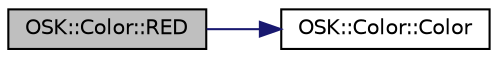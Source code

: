digraph "OSK::Color::RED"
{
 // LATEX_PDF_SIZE
  edge [fontname="Helvetica",fontsize="10",labelfontname="Helvetica",labelfontsize="10"];
  node [fontname="Helvetica",fontsize="10",shape=record];
  rankdir="LR";
  Node1 [label="OSK::Color::RED",height=0.2,width=0.4,color="black", fillcolor="grey75", style="filled", fontcolor="black",tooltip="Color rojo. (1.0f, 0.0f, 0.0f)."];
  Node1 -> Node2 [color="midnightblue",fontsize="10",style="solid",fontname="Helvetica"];
  Node2 [label="OSK::Color::Color",height=0.2,width=0.4,color="black", fillcolor="white", style="filled",URL="$class_o_s_k_1_1_color.html#aced94f7152a9c5e63bfebc382349e8a6",tooltip="Crea una instancia vacía del color."];
}
